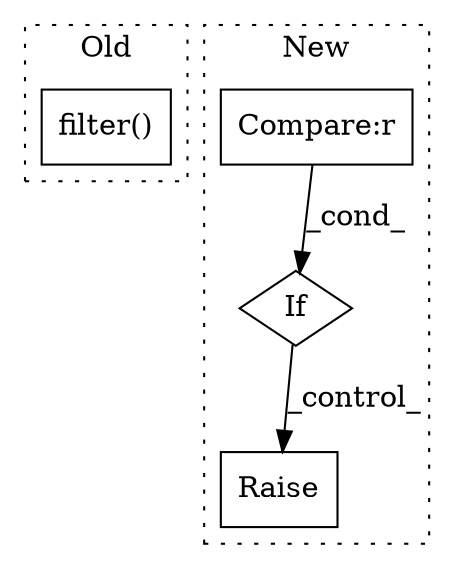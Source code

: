digraph G {
subgraph cluster0 {
1 [label="filter()" a="75" s="4851,4868" l="13,1" shape="box"];
label = "Old";
style="dotted";
}
subgraph cluster1 {
2 [label="If" a="96" s="4872" l="0" shape="diamond"];
3 [label="Compare:r" a="40" s="4872" l="33" shape="box"];
4 [label="Raise" a="91" s="4962" l="6" shape="box"];
label = "New";
style="dotted";
}
2 -> 4 [label="_control_"];
3 -> 2 [label="_cond_"];
}